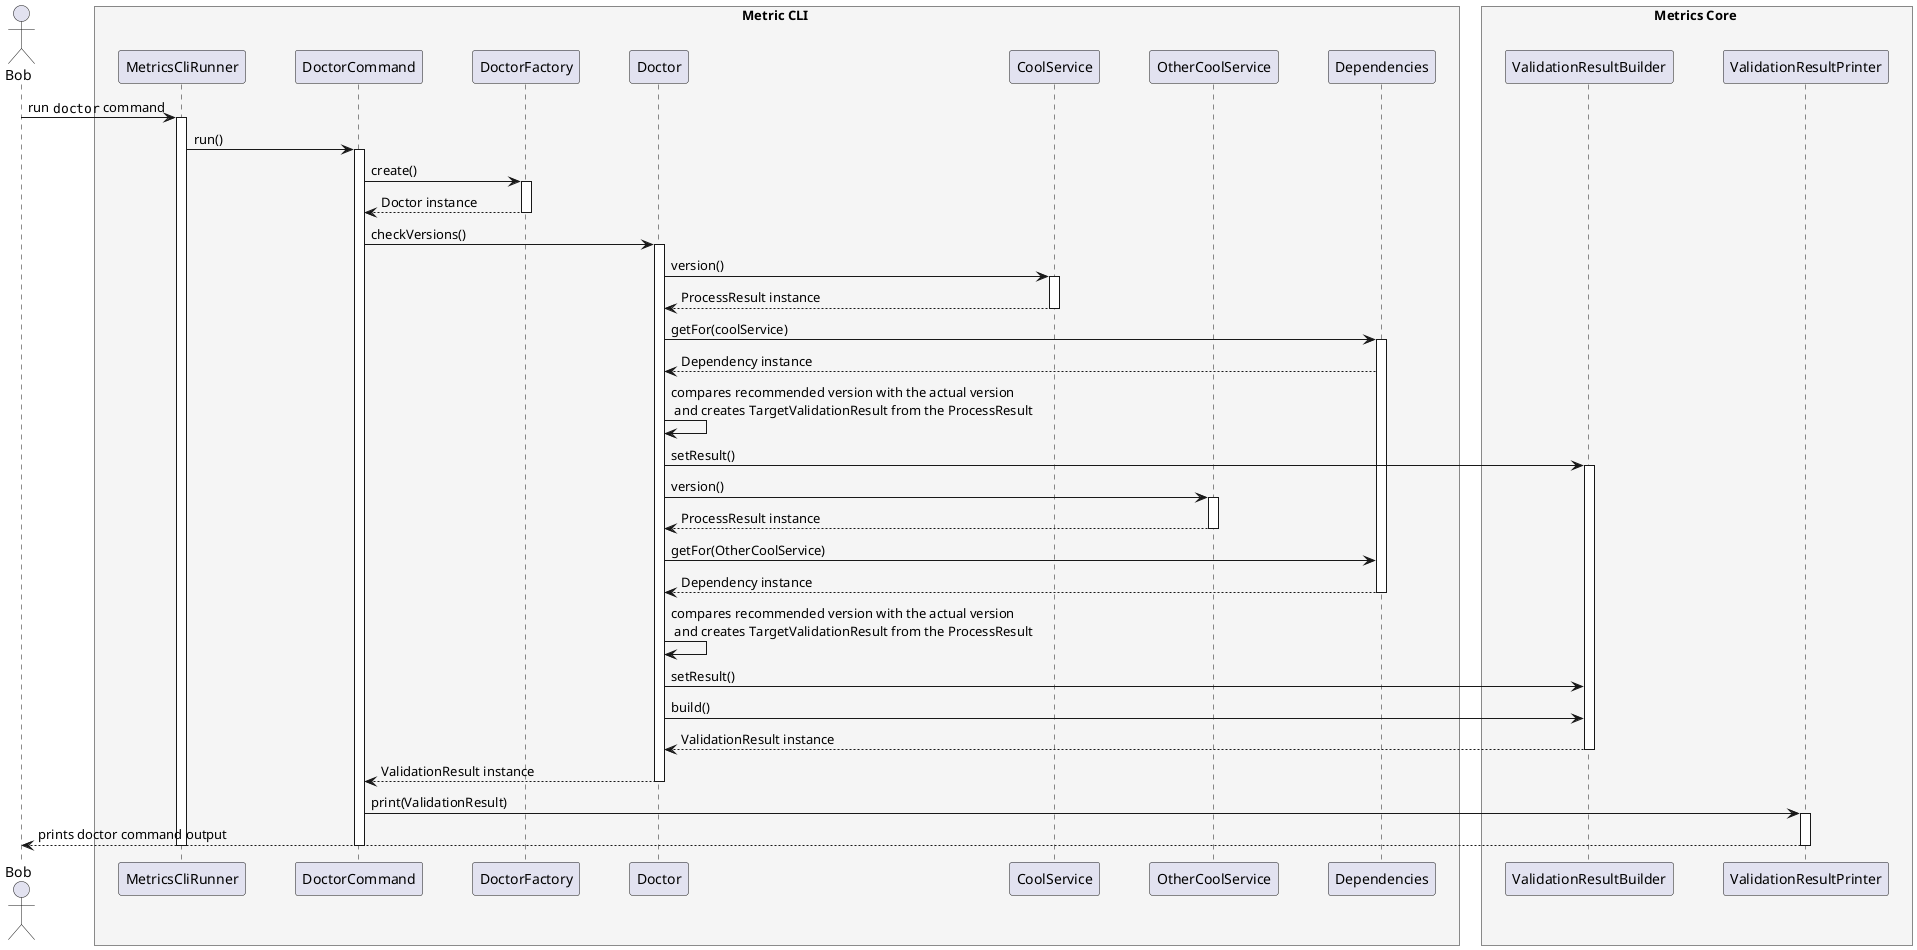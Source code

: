 @startuml doctor_command_sequence_diagram

skinparam ParticipantPadding 20
skinparam BoxPadding 10

actor Bob

box Metric CLI #whiteSmoke

participant MetricsCliRunner
participant DoctorCommand
participant DoctorFactory
participant Doctor
participant CoolService
participant OtherCoolService
participant Dependencies

end box

box Metrics Core #whiteSmoke

participant ValidationResultBuilder
participant ValidationResultPrinter

end box

Bob -> MetricsCliRunner : run ""doctor"" command
activate MetricsCliRunner

MetricsCliRunner -> DoctorCommand : run()
activate DoctorCommand

DoctorCommand -> DoctorFactory : create()
activate DoctorFactory

DoctorFactory --> DoctorCommand : Doctor instance
deactivate DoctorFactory

DoctorCommand -> Doctor : checkVersions()
activate Doctor

Doctor -> CoolService : version()
activate CoolService

CoolService --> Doctor : ProcessResult instance
deactivate CoolService

Doctor -> Dependencies : getFor(coolService)
activate Dependencies
Dependencies --> Doctor : Dependency instance

Doctor -> Doctor : compares recommended version with the actual version \n and creates TargetValidationResult from the ProcessResult
Doctor -> ValidationResultBuilder : setResult()
activate ValidationResultBuilder

Doctor -> OtherCoolService : version()
activate OtherCoolService
OtherCoolService --> Doctor : ProcessResult instance
deactivate OtherCoolService

Doctor -> Dependencies : getFor(OtherCoolService)
Dependencies --> Doctor : Dependency instance
deactivate Dependencies

Doctor -> Doctor : compares recommended version with the actual version \n and creates TargetValidationResult from the ProcessResult

Doctor -> ValidationResultBuilder : setResult()
Doctor -> ValidationResultBuilder : build()
ValidationResultBuilder --> Doctor :  ValidationResult instance
deactivate ValidationResultBuilder

Doctor --> DoctorCommand : ValidationResult instance
deactivate Doctor

DoctorCommand -> ValidationResultPrinter : print(ValidationResult)
activate ValidationResultPrinter

ValidationResultPrinter --> Bob : prints doctor command output
deactivate ValidationResultPrinter

deactivate DoctorCommand
deactivate MetricsCliRunner

@enduml
